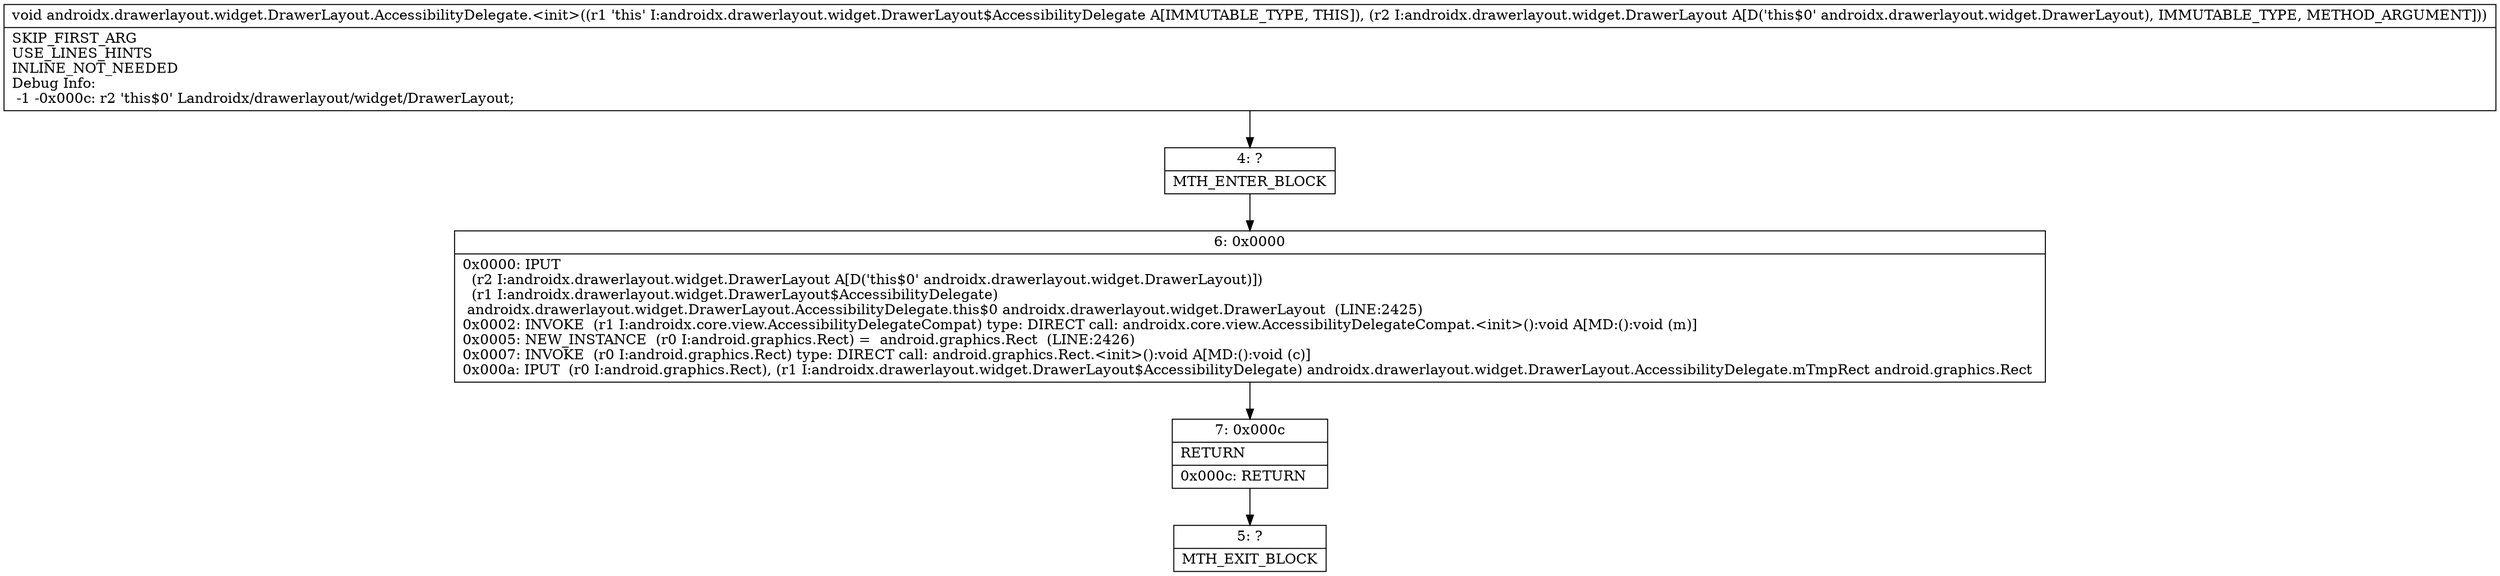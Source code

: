 digraph "CFG forandroidx.drawerlayout.widget.DrawerLayout.AccessibilityDelegate.\<init\>(Landroidx\/drawerlayout\/widget\/DrawerLayout;)V" {
Node_4 [shape=record,label="{4\:\ ?|MTH_ENTER_BLOCK\l}"];
Node_6 [shape=record,label="{6\:\ 0x0000|0x0000: IPUT  \l  (r2 I:androidx.drawerlayout.widget.DrawerLayout A[D('this$0' androidx.drawerlayout.widget.DrawerLayout)])\l  (r1 I:androidx.drawerlayout.widget.DrawerLayout$AccessibilityDelegate)\l androidx.drawerlayout.widget.DrawerLayout.AccessibilityDelegate.this$0 androidx.drawerlayout.widget.DrawerLayout  (LINE:2425)\l0x0002: INVOKE  (r1 I:androidx.core.view.AccessibilityDelegateCompat) type: DIRECT call: androidx.core.view.AccessibilityDelegateCompat.\<init\>():void A[MD:():void (m)]\l0x0005: NEW_INSTANCE  (r0 I:android.graphics.Rect) =  android.graphics.Rect  (LINE:2426)\l0x0007: INVOKE  (r0 I:android.graphics.Rect) type: DIRECT call: android.graphics.Rect.\<init\>():void A[MD:():void (c)]\l0x000a: IPUT  (r0 I:android.graphics.Rect), (r1 I:androidx.drawerlayout.widget.DrawerLayout$AccessibilityDelegate) androidx.drawerlayout.widget.DrawerLayout.AccessibilityDelegate.mTmpRect android.graphics.Rect \l}"];
Node_7 [shape=record,label="{7\:\ 0x000c|RETURN\l|0x000c: RETURN   \l}"];
Node_5 [shape=record,label="{5\:\ ?|MTH_EXIT_BLOCK\l}"];
MethodNode[shape=record,label="{void androidx.drawerlayout.widget.DrawerLayout.AccessibilityDelegate.\<init\>((r1 'this' I:androidx.drawerlayout.widget.DrawerLayout$AccessibilityDelegate A[IMMUTABLE_TYPE, THIS]), (r2 I:androidx.drawerlayout.widget.DrawerLayout A[D('this$0' androidx.drawerlayout.widget.DrawerLayout), IMMUTABLE_TYPE, METHOD_ARGUMENT]))  | SKIP_FIRST_ARG\lUSE_LINES_HINTS\lINLINE_NOT_NEEDED\lDebug Info:\l  \-1 \-0x000c: r2 'this$0' Landroidx\/drawerlayout\/widget\/DrawerLayout;\l}"];
MethodNode -> Node_4;Node_4 -> Node_6;
Node_6 -> Node_7;
Node_7 -> Node_5;
}

